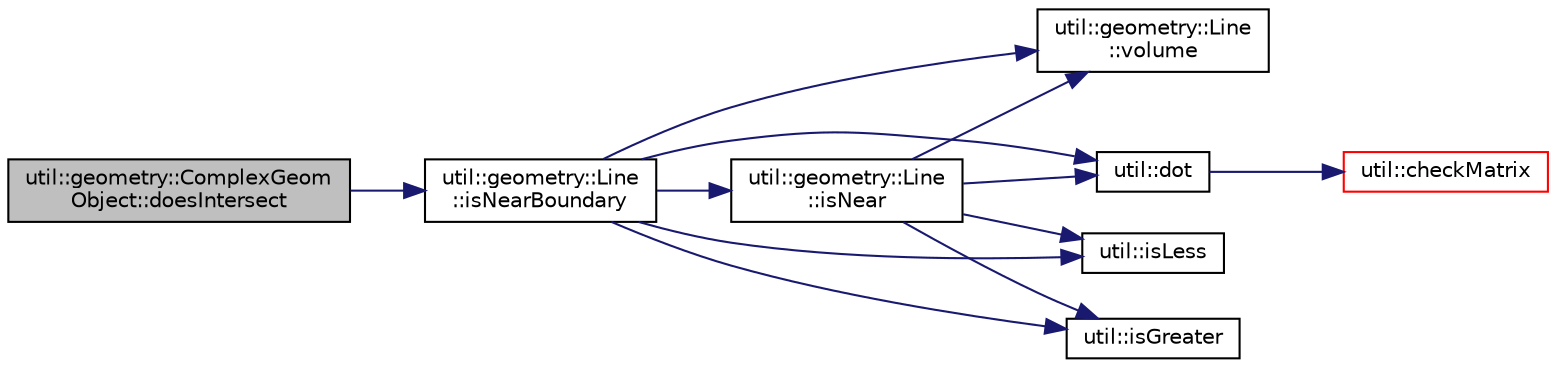 digraph "util::geometry::ComplexGeomObject::doesIntersect"
{
  edge [fontname="Helvetica",fontsize="10",labelfontname="Helvetica",labelfontsize="10"];
  node [fontname="Helvetica",fontsize="10",shape=record];
  rankdir="LR";
  Node14 [label="util::geometry::ComplexGeom\lObject::doesIntersect",height=0.2,width=0.4,color="black", fillcolor="grey75", style="filled", fontcolor="black"];
  Node14 -> Node15 [color="midnightblue",fontsize="10",style="solid",fontname="Helvetica"];
  Node15 [label="util::geometry::Line\l::isNearBoundary",height=0.2,width=0.4,color="black", fillcolor="white", style="filled",URL="$classutil_1_1geometry_1_1Line.html#a3eca2640ef36978ada44a3bb2926a56d",tooltip="Checks if point is within given distance of this object. "];
  Node15 -> Node16 [color="midnightblue",fontsize="10",style="solid",fontname="Helvetica"];
  Node16 [label="util::geometry::Line\l::isNear",height=0.2,width=0.4,color="black", fillcolor="white", style="filled",URL="$classutil_1_1geometry_1_1Line.html#a7c3409e5d8a1025bdbf72d664ded6d03",tooltip="Checks if point is within given distance of this object. "];
  Node16 -> Node17 [color="midnightblue",fontsize="10",style="solid",fontname="Helvetica"];
  Node17 [label="util::geometry::Line\l::volume",height=0.2,width=0.4,color="black", fillcolor="white", style="filled",URL="$classutil_1_1geometry_1_1Line.html#aacb71bc8ad7cc3481c4db221ca8a13bc",tooltip="Computes the area of the rectangle. "];
  Node16 -> Node18 [color="midnightblue",fontsize="10",style="solid",fontname="Helvetica"];
  Node18 [label="util::dot",height=0.2,width=0.4,color="black", fillcolor="white", style="filled",URL="$namespaceutil.html#af081eb7d4934835d9c45b39b025ef5c9",tooltip="Computes the dot product between matrix and vector. "];
  Node18 -> Node19 [color="midnightblue",fontsize="10",style="solid",fontname="Helvetica"];
  Node19 [label="util::checkMatrix",height=0.2,width=0.4,color="red", fillcolor="white", style="filled",URL="$namespaceutil.html#ae4a8ddcdd832032df5a6dfc33cd95db4",tooltip="Checks matrix. "];
  Node16 -> Node22 [color="midnightblue",fontsize="10",style="solid",fontname="Helvetica"];
  Node22 [label="util::isLess",height=0.2,width=0.4,color="black", fillcolor="white", style="filled",URL="$namespaceutil.html#a868a26599b6b844d08d30063ac898319",tooltip="Returns true if a < b. "];
  Node16 -> Node23 [color="midnightblue",fontsize="10",style="solid",fontname="Helvetica"];
  Node23 [label="util::isGreater",height=0.2,width=0.4,color="black", fillcolor="white", style="filled",URL="$namespaceutil.html#a227b5f8acbd7a403a033663c8893d631",tooltip="Returns true if a > b. "];
  Node15 -> Node17 [color="midnightblue",fontsize="10",style="solid",fontname="Helvetica"];
  Node15 -> Node18 [color="midnightblue",fontsize="10",style="solid",fontname="Helvetica"];
  Node15 -> Node22 [color="midnightblue",fontsize="10",style="solid",fontname="Helvetica"];
  Node15 -> Node23 [color="midnightblue",fontsize="10",style="solid",fontname="Helvetica"];
}
